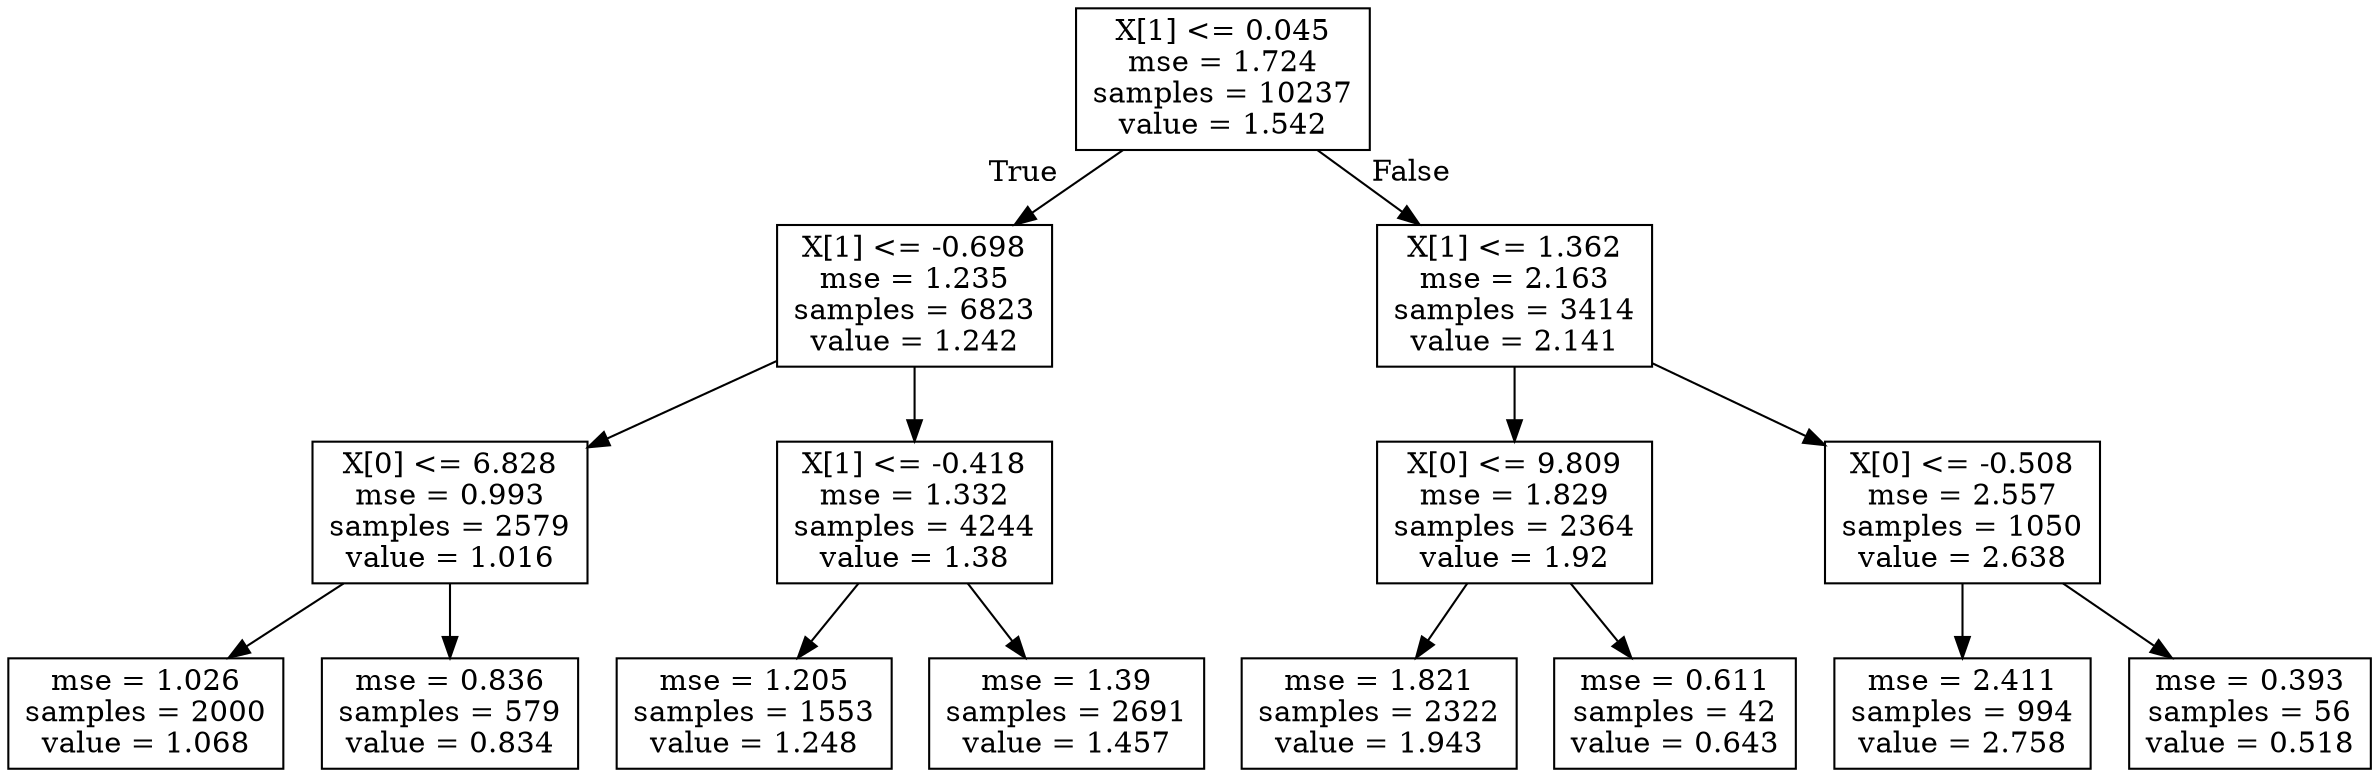 digraph Tree {
node [shape=box] ;
0 [label="X[1] <= 0.045\nmse = 1.724\nsamples = 10237\nvalue = 1.542"] ;
1 [label="X[1] <= -0.698\nmse = 1.235\nsamples = 6823\nvalue = 1.242"] ;
0 -> 1 [labeldistance=2.5, labelangle=45, headlabel="True"] ;
2 [label="X[0] <= 6.828\nmse = 0.993\nsamples = 2579\nvalue = 1.016"] ;
1 -> 2 ;
3 [label="mse = 1.026\nsamples = 2000\nvalue = 1.068"] ;
2 -> 3 ;
4 [label="mse = 0.836\nsamples = 579\nvalue = 0.834"] ;
2 -> 4 ;
5 [label="X[1] <= -0.418\nmse = 1.332\nsamples = 4244\nvalue = 1.38"] ;
1 -> 5 ;
6 [label="mse = 1.205\nsamples = 1553\nvalue = 1.248"] ;
5 -> 6 ;
7 [label="mse = 1.39\nsamples = 2691\nvalue = 1.457"] ;
5 -> 7 ;
8 [label="X[1] <= 1.362\nmse = 2.163\nsamples = 3414\nvalue = 2.141"] ;
0 -> 8 [labeldistance=2.5, labelangle=-45, headlabel="False"] ;
9 [label="X[0] <= 9.809\nmse = 1.829\nsamples = 2364\nvalue = 1.92"] ;
8 -> 9 ;
10 [label="mse = 1.821\nsamples = 2322\nvalue = 1.943"] ;
9 -> 10 ;
11 [label="mse = 0.611\nsamples = 42\nvalue = 0.643"] ;
9 -> 11 ;
12 [label="X[0] <= -0.508\nmse = 2.557\nsamples = 1050\nvalue = 2.638"] ;
8 -> 12 ;
13 [label="mse = 2.411\nsamples = 994\nvalue = 2.758"] ;
12 -> 13 ;
14 [label="mse = 0.393\nsamples = 56\nvalue = 0.518"] ;
12 -> 14 ;
}